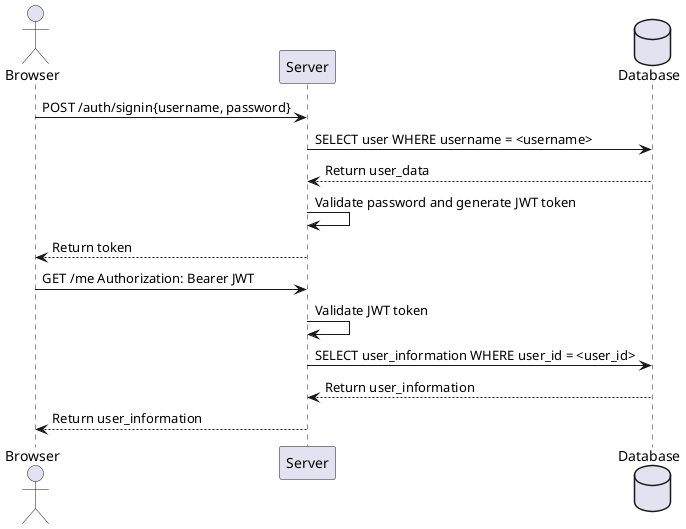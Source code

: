@startuml Authentication_flow

actor Browser
participant Server
database Database

Browser -> Server: POST /auth/signin{username, password} 
Server -> Database: SELECT user WHERE username = <username>
Database --> Server: Return user_data
Server -> Server: Validate password and generate JWT token
Server --> Browser: Return token

Browser -> Server: GET /me Authorization: Bearer JWT
Server -> Server: Validate JWT token
Server -> Database: SELECT user_information WHERE user_id = <user_id>
Database --> Server: Return user_information
Server --> Browser: Return user_information

@enduml
